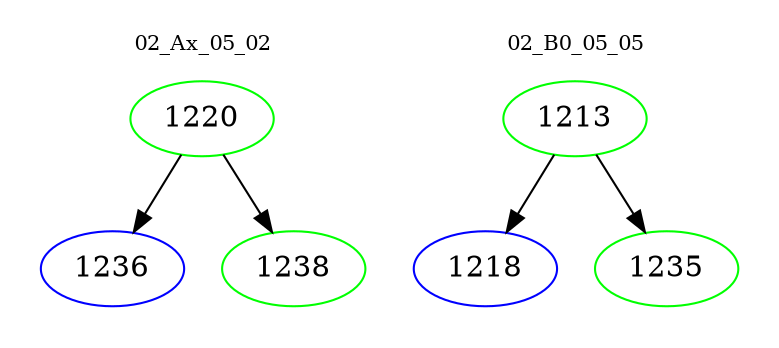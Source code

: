 digraph{
subgraph cluster_0 {
color = white
label = "02_Ax_05_02";
fontsize=10;
T0_1220 [label="1220", color="green"]
T0_1220 -> T0_1236 [color="black"]
T0_1236 [label="1236", color="blue"]
T0_1220 -> T0_1238 [color="black"]
T0_1238 [label="1238", color="green"]
}
subgraph cluster_1 {
color = white
label = "02_B0_05_05";
fontsize=10;
T1_1213 [label="1213", color="green"]
T1_1213 -> T1_1218 [color="black"]
T1_1218 [label="1218", color="blue"]
T1_1213 -> T1_1235 [color="black"]
T1_1235 [label="1235", color="green"]
}
}

